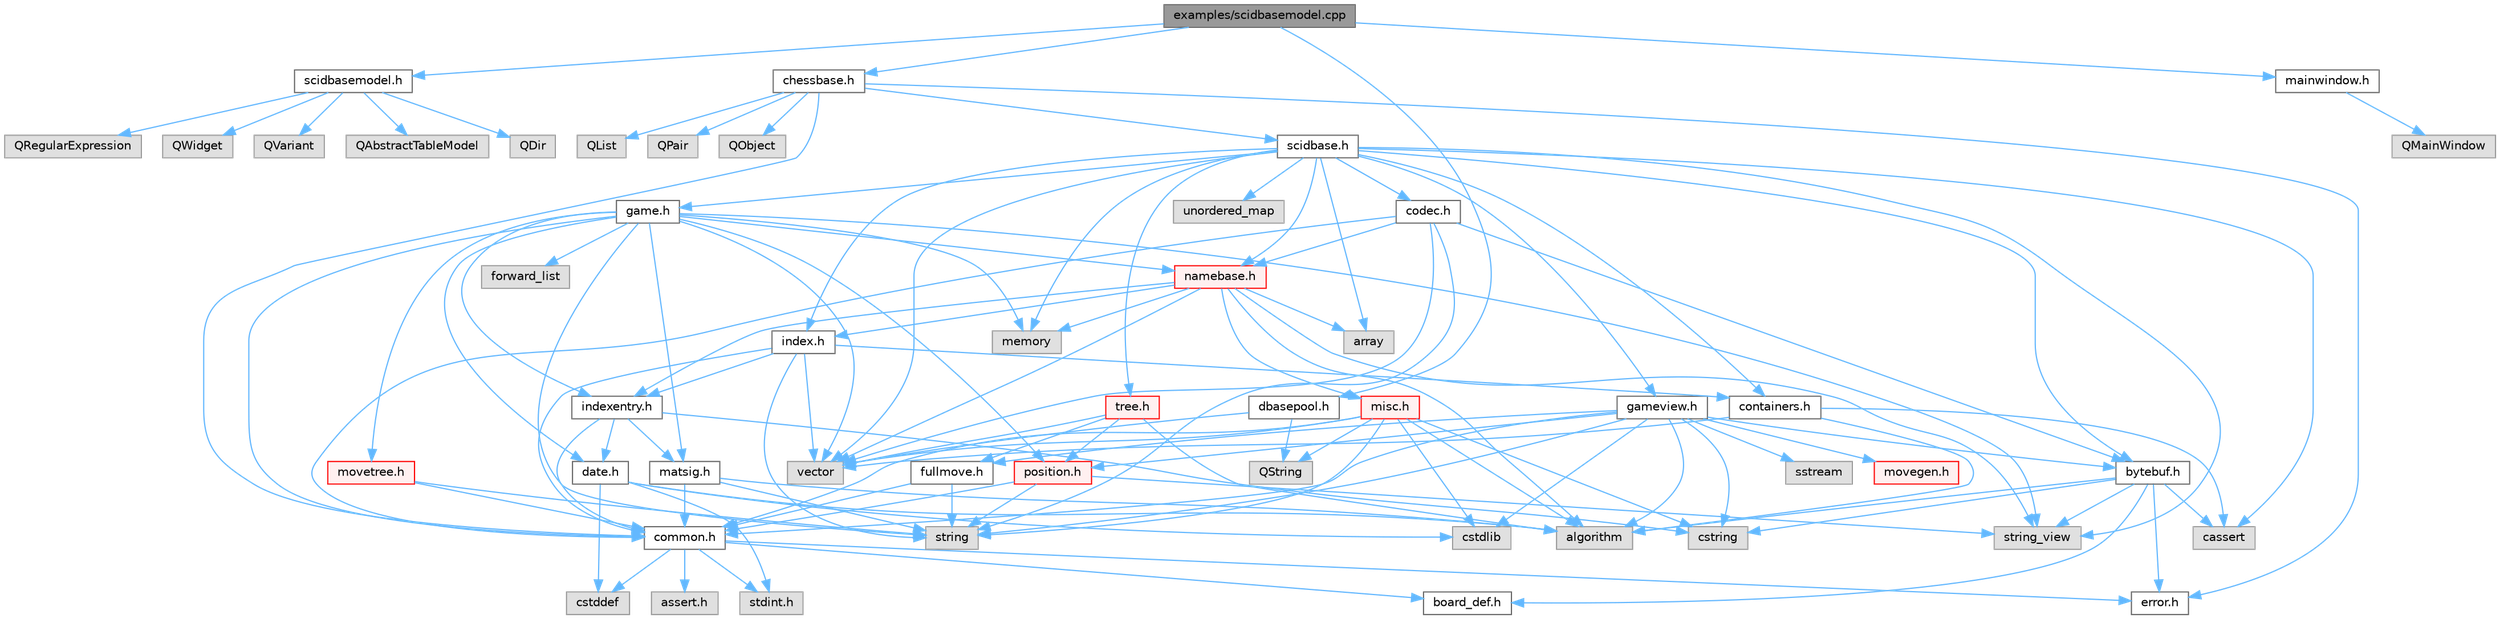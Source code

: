 digraph "examples/scidbasemodel.cpp"
{
 // LATEX_PDF_SIZE
  bgcolor="transparent";
  edge [fontname=Helvetica,fontsize=10,labelfontname=Helvetica,labelfontsize=10];
  node [fontname=Helvetica,fontsize=10,shape=box,height=0.2,width=0.4];
  Node1 [id="Node000001",label="examples/scidbasemodel.cpp",height=0.2,width=0.4,color="gray40", fillcolor="grey60", style="filled", fontcolor="black",tooltip=" "];
  Node1 -> Node2 [id="edge1_Node000001_Node000002",color="steelblue1",style="solid",tooltip=" "];
  Node2 [id="Node000002",label="scidbasemodel.h",height=0.2,width=0.4,color="grey40", fillcolor="white", style="filled",URL="$scidbasemodel_8h.html",tooltip=" "];
  Node2 -> Node3 [id="edge2_Node000002_Node000003",color="steelblue1",style="solid",tooltip=" "];
  Node3 [id="Node000003",label="QAbstractTableModel",height=0.2,width=0.4,color="grey60", fillcolor="#E0E0E0", style="filled",tooltip=" "];
  Node2 -> Node4 [id="edge3_Node000002_Node000004",color="steelblue1",style="solid",tooltip=" "];
  Node4 [id="Node000004",label="QDir",height=0.2,width=0.4,color="grey60", fillcolor="#E0E0E0", style="filled",tooltip=" "];
  Node2 -> Node5 [id="edge4_Node000002_Node000005",color="steelblue1",style="solid",tooltip=" "];
  Node5 [id="Node000005",label="QRegularExpression",height=0.2,width=0.4,color="grey60", fillcolor="#E0E0E0", style="filled",tooltip=" "];
  Node2 -> Node6 [id="edge5_Node000002_Node000006",color="steelblue1",style="solid",tooltip=" "];
  Node6 [id="Node000006",label="QWidget",height=0.2,width=0.4,color="grey60", fillcolor="#E0E0E0", style="filled",tooltip=" "];
  Node2 -> Node7 [id="edge6_Node000002_Node000007",color="steelblue1",style="solid",tooltip=" "];
  Node7 [id="Node000007",label="QVariant",height=0.2,width=0.4,color="grey60", fillcolor="#E0E0E0", style="filled",tooltip=" "];
  Node1 -> Node8 [id="edge7_Node000001_Node000008",color="steelblue1",style="solid",tooltip=" "];
  Node8 [id="Node000008",label="chessbase.h",height=0.2,width=0.4,color="grey40", fillcolor="white", style="filled",URL="$chessbase_8h.html",tooltip=" "];
  Node8 -> Node9 [id="edge8_Node000008_Node000009",color="steelblue1",style="solid",tooltip=" "];
  Node9 [id="Node000009",label="QObject",height=0.2,width=0.4,color="grey60", fillcolor="#E0E0E0", style="filled",tooltip=" "];
  Node8 -> Node10 [id="edge9_Node000008_Node000010",color="steelblue1",style="solid",tooltip=" "];
  Node10 [id="Node000010",label="common.h",height=0.2,width=0.4,color="grey40", fillcolor="white", style="filled",URL="$common_8h.html",tooltip=" "];
  Node10 -> Node11 [id="edge10_Node000010_Node000011",color="steelblue1",style="solid",tooltip=" "];
  Node11 [id="Node000011",label="board_def.h",height=0.2,width=0.4,color="grey40", fillcolor="white", style="filled",URL="$board__def_8h.html",tooltip=" "];
  Node10 -> Node12 [id="edge11_Node000010_Node000012",color="steelblue1",style="solid",tooltip=" "];
  Node12 [id="Node000012",label="error.h",height=0.2,width=0.4,color="grey40", fillcolor="white", style="filled",URL="$error_8h.html",tooltip=" "];
  Node10 -> Node13 [id="edge12_Node000010_Node000013",color="steelblue1",style="solid",tooltip=" "];
  Node13 [id="Node000013",label="assert.h",height=0.2,width=0.4,color="grey60", fillcolor="#E0E0E0", style="filled",tooltip=" "];
  Node10 -> Node14 [id="edge13_Node000010_Node000014",color="steelblue1",style="solid",tooltip=" "];
  Node14 [id="Node000014",label="cstddef",height=0.2,width=0.4,color="grey60", fillcolor="#E0E0E0", style="filled",tooltip=" "];
  Node10 -> Node15 [id="edge14_Node000010_Node000015",color="steelblue1",style="solid",tooltip=" "];
  Node15 [id="Node000015",label="stdint.h",height=0.2,width=0.4,color="grey60", fillcolor="#E0E0E0", style="filled",tooltip=" "];
  Node8 -> Node12 [id="edge15_Node000008_Node000012",color="steelblue1",style="solid",tooltip=" "];
  Node8 -> Node16 [id="edge16_Node000008_Node000016",color="steelblue1",style="solid",tooltip=" "];
  Node16 [id="Node000016",label="scidbase.h",height=0.2,width=0.4,color="grey40", fillcolor="white", style="filled",URL="$scidbase_8h.html",tooltip=" "];
  Node16 -> Node17 [id="edge17_Node000016_Node000017",color="steelblue1",style="solid",tooltip=" "];
  Node17 [id="Node000017",label="bytebuf.h",height=0.2,width=0.4,color="grey40", fillcolor="white", style="filled",URL="$bytebuf_8h.html",tooltip=" "];
  Node17 -> Node11 [id="edge18_Node000017_Node000011",color="steelblue1",style="solid",tooltip=" "];
  Node17 -> Node12 [id="edge19_Node000017_Node000012",color="steelblue1",style="solid",tooltip=" "];
  Node17 -> Node18 [id="edge20_Node000017_Node000018",color="steelblue1",style="solid",tooltip=" "];
  Node18 [id="Node000018",label="algorithm",height=0.2,width=0.4,color="grey60", fillcolor="#E0E0E0", style="filled",tooltip=" "];
  Node17 -> Node19 [id="edge21_Node000017_Node000019",color="steelblue1",style="solid",tooltip=" "];
  Node19 [id="Node000019",label="cassert",height=0.2,width=0.4,color="grey60", fillcolor="#E0E0E0", style="filled",tooltip=" "];
  Node17 -> Node20 [id="edge22_Node000017_Node000020",color="steelblue1",style="solid",tooltip=" "];
  Node20 [id="Node000020",label="cstring",height=0.2,width=0.4,color="grey60", fillcolor="#E0E0E0", style="filled",tooltip=" "];
  Node17 -> Node21 [id="edge23_Node000017_Node000021",color="steelblue1",style="solid",tooltip=" "];
  Node21 [id="Node000021",label="string_view",height=0.2,width=0.4,color="grey60", fillcolor="#E0E0E0", style="filled",tooltip=" "];
  Node16 -> Node22 [id="edge24_Node000016_Node000022",color="steelblue1",style="solid",tooltip=" "];
  Node22 [id="Node000022",label="codec.h",height=0.2,width=0.4,color="grey40", fillcolor="white", style="filled",URL="$codec_8h.html",tooltip=" "];
  Node22 -> Node17 [id="edge25_Node000022_Node000017",color="steelblue1",style="solid",tooltip=" "];
  Node22 -> Node10 [id="edge26_Node000022_Node000010",color="steelblue1",style="solid",tooltip=" "];
  Node22 -> Node23 [id="edge27_Node000022_Node000023",color="steelblue1",style="solid",tooltip=" "];
  Node23 [id="Node000023",label="namebase.h",height=0.2,width=0.4,color="red", fillcolor="#FFF0F0", style="filled",URL="$namebase_8h.html",tooltip=" "];
  Node23 -> Node24 [id="edge28_Node000023_Node000024",color="steelblue1",style="solid",tooltip=" "];
  Node24 [id="Node000024",label="index.h",height=0.2,width=0.4,color="grey40", fillcolor="white", style="filled",URL="$index_8h.html",tooltip=" "];
  Node24 -> Node10 [id="edge29_Node000024_Node000010",color="steelblue1",style="solid",tooltip=" "];
  Node24 -> Node25 [id="edge30_Node000024_Node000025",color="steelblue1",style="solid",tooltip=" "];
  Node25 [id="Node000025",label="containers.h",height=0.2,width=0.4,color="grey40", fillcolor="white", style="filled",URL="$containers_8h.html",tooltip=" "];
  Node25 -> Node18 [id="edge31_Node000025_Node000018",color="steelblue1",style="solid",tooltip=" "];
  Node25 -> Node19 [id="edge32_Node000025_Node000019",color="steelblue1",style="solid",tooltip=" "];
  Node25 -> Node26 [id="edge33_Node000025_Node000026",color="steelblue1",style="solid",tooltip=" "];
  Node26 [id="Node000026",label="vector",height=0.2,width=0.4,color="grey60", fillcolor="#E0E0E0", style="filled",tooltip=" "];
  Node24 -> Node27 [id="edge34_Node000024_Node000027",color="steelblue1",style="solid",tooltip=" "];
  Node27 [id="Node000027",label="indexentry.h",height=0.2,width=0.4,color="grey40", fillcolor="white", style="filled",URL="$indexentry_8h.html",tooltip=" "];
  Node27 -> Node10 [id="edge35_Node000027_Node000010",color="steelblue1",style="solid",tooltip=" "];
  Node27 -> Node28 [id="edge36_Node000027_Node000028",color="steelblue1",style="solid",tooltip=" "];
  Node28 [id="Node000028",label="date.h",height=0.2,width=0.4,color="grey40", fillcolor="white", style="filled",URL="$date_8h.html",tooltip=" "];
  Node28 -> Node18 [id="edge37_Node000028_Node000018",color="steelblue1",style="solid",tooltip=" "];
  Node28 -> Node14 [id="edge38_Node000028_Node000014",color="steelblue1",style="solid",tooltip=" "];
  Node28 -> Node29 [id="edge39_Node000028_Node000029",color="steelblue1",style="solid",tooltip=" "];
  Node29 [id="Node000029",label="cstdlib",height=0.2,width=0.4,color="grey60", fillcolor="#E0E0E0", style="filled",tooltip=" "];
  Node28 -> Node15 [id="edge40_Node000028_Node000015",color="steelblue1",style="solid",tooltip=" "];
  Node27 -> Node30 [id="edge41_Node000027_Node000030",color="steelblue1",style="solid",tooltip=" "];
  Node30 [id="Node000030",label="matsig.h",height=0.2,width=0.4,color="grey40", fillcolor="white", style="filled",URL="$matsig_8h.html",tooltip=" "];
  Node30 -> Node10 [id="edge42_Node000030_Node000010",color="steelblue1",style="solid",tooltip=" "];
  Node30 -> Node18 [id="edge43_Node000030_Node000018",color="steelblue1",style="solid",tooltip=" "];
  Node30 -> Node31 [id="edge44_Node000030_Node000031",color="steelblue1",style="solid",tooltip=" "];
  Node31 [id="Node000031",label="string",height=0.2,width=0.4,color="grey60", fillcolor="#E0E0E0", style="filled",tooltip=" "];
  Node27 -> Node20 [id="edge45_Node000027_Node000020",color="steelblue1",style="solid",tooltip=" "];
  Node24 -> Node31 [id="edge46_Node000024_Node000031",color="steelblue1",style="solid",tooltip=" "];
  Node24 -> Node26 [id="edge47_Node000024_Node000026",color="steelblue1",style="solid",tooltip=" "];
  Node23 -> Node27 [id="edge48_Node000023_Node000027",color="steelblue1",style="solid",tooltip=" "];
  Node23 -> Node32 [id="edge49_Node000023_Node000032",color="steelblue1",style="solid",tooltip=" "];
  Node32 [id="Node000032",label="misc.h",height=0.2,width=0.4,color="red", fillcolor="#FFF0F0", style="filled",URL="$misc_8h.html",tooltip=" "];
  Node32 -> Node10 [id="edge50_Node000032_Node000010",color="steelblue1",style="solid",tooltip=" "];
  Node32 -> Node18 [id="edge51_Node000032_Node000018",color="steelblue1",style="solid",tooltip=" "];
  Node32 -> Node31 [id="edge52_Node000032_Node000031",color="steelblue1",style="solid",tooltip=" "];
  Node32 -> Node20 [id="edge53_Node000032_Node000020",color="steelblue1",style="solid",tooltip=" "];
  Node32 -> Node29 [id="edge54_Node000032_Node000029",color="steelblue1",style="solid",tooltip=" "];
  Node32 -> Node26 [id="edge55_Node000032_Node000026",color="steelblue1",style="solid",tooltip=" "];
  Node32 -> Node37 [id="edge56_Node000032_Node000037",color="steelblue1",style="solid",tooltip=" "];
  Node37 [id="Node000037",label="QString",height=0.2,width=0.4,color="grey60", fillcolor="#E0E0E0", style="filled",tooltip=" "];
  Node23 -> Node18 [id="edge57_Node000023_Node000018",color="steelblue1",style="solid",tooltip=" "];
  Node23 -> Node39 [id="edge58_Node000023_Node000039",color="steelblue1",style="solid",tooltip=" "];
  Node39 [id="Node000039",label="array",height=0.2,width=0.4,color="grey60", fillcolor="#E0E0E0", style="filled",tooltip=" "];
  Node23 -> Node42 [id="edge59_Node000023_Node000042",color="steelblue1",style="solid",tooltip=" "];
  Node42 [id="Node000042",label="memory",height=0.2,width=0.4,color="grey60", fillcolor="#E0E0E0", style="filled",tooltip=" "];
  Node23 -> Node21 [id="edge60_Node000023_Node000021",color="steelblue1",style="solid",tooltip=" "];
  Node23 -> Node26 [id="edge61_Node000023_Node000026",color="steelblue1",style="solid",tooltip=" "];
  Node22 -> Node31 [id="edge62_Node000022_Node000031",color="steelblue1",style="solid",tooltip=" "];
  Node22 -> Node26 [id="edge63_Node000022_Node000026",color="steelblue1",style="solid",tooltip=" "];
  Node16 -> Node25 [id="edge64_Node000016_Node000025",color="steelblue1",style="solid",tooltip=" "];
  Node16 -> Node43 [id="edge65_Node000016_Node000043",color="steelblue1",style="solid",tooltip=" "];
  Node43 [id="Node000043",label="game.h",height=0.2,width=0.4,color="grey40", fillcolor="white", style="filled",URL="$game_8h.html",tooltip=" "];
  Node43 -> Node10 [id="edge66_Node000043_Node000010",color="steelblue1",style="solid",tooltip=" "];
  Node43 -> Node28 [id="edge67_Node000043_Node000028",color="steelblue1",style="solid",tooltip=" "];
  Node43 -> Node27 [id="edge68_Node000043_Node000027",color="steelblue1",style="solid",tooltip=" "];
  Node43 -> Node30 [id="edge69_Node000043_Node000030",color="steelblue1",style="solid",tooltip=" "];
  Node43 -> Node44 [id="edge70_Node000043_Node000044",color="steelblue1",style="solid",tooltip=" "];
  Node44 [id="Node000044",label="movetree.h",height=0.2,width=0.4,color="red", fillcolor="#FFF0F0", style="filled",URL="$movetree_8h.html",tooltip=" "];
  Node44 -> Node10 [id="edge71_Node000044_Node000010",color="steelblue1",style="solid",tooltip=" "];
  Node44 -> Node31 [id="edge72_Node000044_Node000031",color="steelblue1",style="solid",tooltip=" "];
  Node43 -> Node23 [id="edge73_Node000043_Node000023",color="steelblue1",style="solid",tooltip=" "];
  Node43 -> Node46 [id="edge74_Node000043_Node000046",color="steelblue1",style="solid",tooltip=" "];
  Node46 [id="Node000046",label="position.h",height=0.2,width=0.4,color="red", fillcolor="#FFF0F0", style="filled",URL="$position_8h.html",tooltip=" "];
  Node46 -> Node10 [id="edge75_Node000046_Node000010",color="steelblue1",style="solid",tooltip=" "];
  Node46 -> Node31 [id="edge76_Node000046_Node000031",color="steelblue1",style="solid",tooltip=" "];
  Node46 -> Node21 [id="edge77_Node000046_Node000021",color="steelblue1",style="solid",tooltip=" "];
  Node43 -> Node47 [id="edge78_Node000043_Node000047",color="steelblue1",style="solid",tooltip=" "];
  Node47 [id="Node000047",label="forward_list",height=0.2,width=0.4,color="grey60", fillcolor="#E0E0E0", style="filled",tooltip=" "];
  Node43 -> Node42 [id="edge79_Node000043_Node000042",color="steelblue1",style="solid",tooltip=" "];
  Node43 -> Node31 [id="edge80_Node000043_Node000031",color="steelblue1",style="solid",tooltip=" "];
  Node43 -> Node21 [id="edge81_Node000043_Node000021",color="steelblue1",style="solid",tooltip=" "];
  Node43 -> Node26 [id="edge82_Node000043_Node000026",color="steelblue1",style="solid",tooltip=" "];
  Node16 -> Node48 [id="edge83_Node000016_Node000048",color="steelblue1",style="solid",tooltip=" "];
  Node48 [id="Node000048",label="gameview.h",height=0.2,width=0.4,color="grey40", fillcolor="white", style="filled",URL="$gameview_8h.html",tooltip=" "];
  Node48 -> Node17 [id="edge84_Node000048_Node000017",color="steelblue1",style="solid",tooltip=" "];
  Node48 -> Node10 [id="edge85_Node000048_Node000010",color="steelblue1",style="solid",tooltip=" "];
  Node48 -> Node49 [id="edge86_Node000048_Node000049",color="steelblue1",style="solid",tooltip=" "];
  Node49 [id="Node000049",label="fullmove.h",height=0.2,width=0.4,color="grey40", fillcolor="white", style="filled",URL="$fullmove_8h.html",tooltip=" "];
  Node49 -> Node10 [id="edge87_Node000049_Node000010",color="steelblue1",style="solid",tooltip=" "];
  Node49 -> Node31 [id="edge88_Node000049_Node000031",color="steelblue1",style="solid",tooltip=" "];
  Node48 -> Node50 [id="edge89_Node000048_Node000050",color="steelblue1",style="solid",tooltip=" "];
  Node50 [id="Node000050",label="movegen.h",height=0.2,width=0.4,color="red", fillcolor="#FFF0F0", style="filled",URL="$movegen_8h.html",tooltip=" "];
  Node48 -> Node46 [id="edge90_Node000048_Node000046",color="steelblue1",style="solid",tooltip=" "];
  Node48 -> Node18 [id="edge91_Node000048_Node000018",color="steelblue1",style="solid",tooltip=" "];
  Node48 -> Node29 [id="edge92_Node000048_Node000029",color="steelblue1",style="solid",tooltip=" "];
  Node48 -> Node20 [id="edge93_Node000048_Node000020",color="steelblue1",style="solid",tooltip=" "];
  Node48 -> Node52 [id="edge94_Node000048_Node000052",color="steelblue1",style="solid",tooltip=" "];
  Node52 [id="Node000052",label="sstream",height=0.2,width=0.4,color="grey60", fillcolor="#E0E0E0", style="filled",tooltip=" "];
  Node48 -> Node31 [id="edge95_Node000048_Node000031",color="steelblue1",style="solid",tooltip=" "];
  Node16 -> Node24 [id="edge96_Node000016_Node000024",color="steelblue1",style="solid",tooltip=" "];
  Node16 -> Node23 [id="edge97_Node000016_Node000023",color="steelblue1",style="solid",tooltip=" "];
  Node16 -> Node53 [id="edge98_Node000016_Node000053",color="steelblue1",style="solid",tooltip=" "];
  Node53 [id="Node000053",label="tree.h",height=0.2,width=0.4,color="red", fillcolor="#FFF0F0", style="filled",URL="$tree_8h.html",tooltip=" "];
  Node53 -> Node49 [id="edge99_Node000053_Node000049",color="steelblue1",style="solid",tooltip=" "];
  Node53 -> Node46 [id="edge100_Node000053_Node000046",color="steelblue1",style="solid",tooltip=" "];
  Node53 -> Node18 [id="edge101_Node000053_Node000018",color="steelblue1",style="solid",tooltip=" "];
  Node53 -> Node26 [id="edge102_Node000053_Node000026",color="steelblue1",style="solid",tooltip=" "];
  Node16 -> Node39 [id="edge103_Node000016_Node000039",color="steelblue1",style="solid",tooltip=" "];
  Node16 -> Node19 [id="edge104_Node000016_Node000019",color="steelblue1",style="solid",tooltip=" "];
  Node16 -> Node42 [id="edge105_Node000016_Node000042",color="steelblue1",style="solid",tooltip=" "];
  Node16 -> Node21 [id="edge106_Node000016_Node000021",color="steelblue1",style="solid",tooltip=" "];
  Node16 -> Node56 [id="edge107_Node000016_Node000056",color="steelblue1",style="solid",tooltip=" "];
  Node56 [id="Node000056",label="unordered_map",height=0.2,width=0.4,color="grey60", fillcolor="#E0E0E0", style="filled",tooltip=" "];
  Node16 -> Node26 [id="edge108_Node000016_Node000026",color="steelblue1",style="solid",tooltip=" "];
  Node8 -> Node57 [id="edge109_Node000008_Node000057",color="steelblue1",style="solid",tooltip=" "];
  Node57 [id="Node000057",label="QList",height=0.2,width=0.4,color="grey60", fillcolor="#E0E0E0", style="filled",tooltip=" "];
  Node8 -> Node58 [id="edge110_Node000008_Node000058",color="steelblue1",style="solid",tooltip=" "];
  Node58 [id="Node000058",label="QPair",height=0.2,width=0.4,color="grey60", fillcolor="#E0E0E0", style="filled",tooltip=" "];
  Node1 -> Node59 [id="edge111_Node000001_Node000059",color="steelblue1",style="solid",tooltip=" "];
  Node59 [id="Node000059",label="dbasepool.h",height=0.2,width=0.4,color="grey40", fillcolor="white", style="filled",URL="$dbasepool_8h.html",tooltip=" "];
  Node59 -> Node26 [id="edge112_Node000059_Node000026",color="steelblue1",style="solid",tooltip=" "];
  Node59 -> Node37 [id="edge113_Node000059_Node000037",color="steelblue1",style="solid",tooltip=" "];
  Node1 -> Node60 [id="edge114_Node000001_Node000060",color="steelblue1",style="solid",tooltip=" "];
  Node60 [id="Node000060",label="mainwindow.h",height=0.2,width=0.4,color="grey40", fillcolor="white", style="filled",URL="$mainwindow_8h.html",tooltip=" "];
  Node60 -> Node61 [id="edge115_Node000060_Node000061",color="steelblue1",style="solid",tooltip=" "];
  Node61 [id="Node000061",label="QMainWindow",height=0.2,width=0.4,color="grey60", fillcolor="#E0E0E0", style="filled",tooltip=" "];
}
